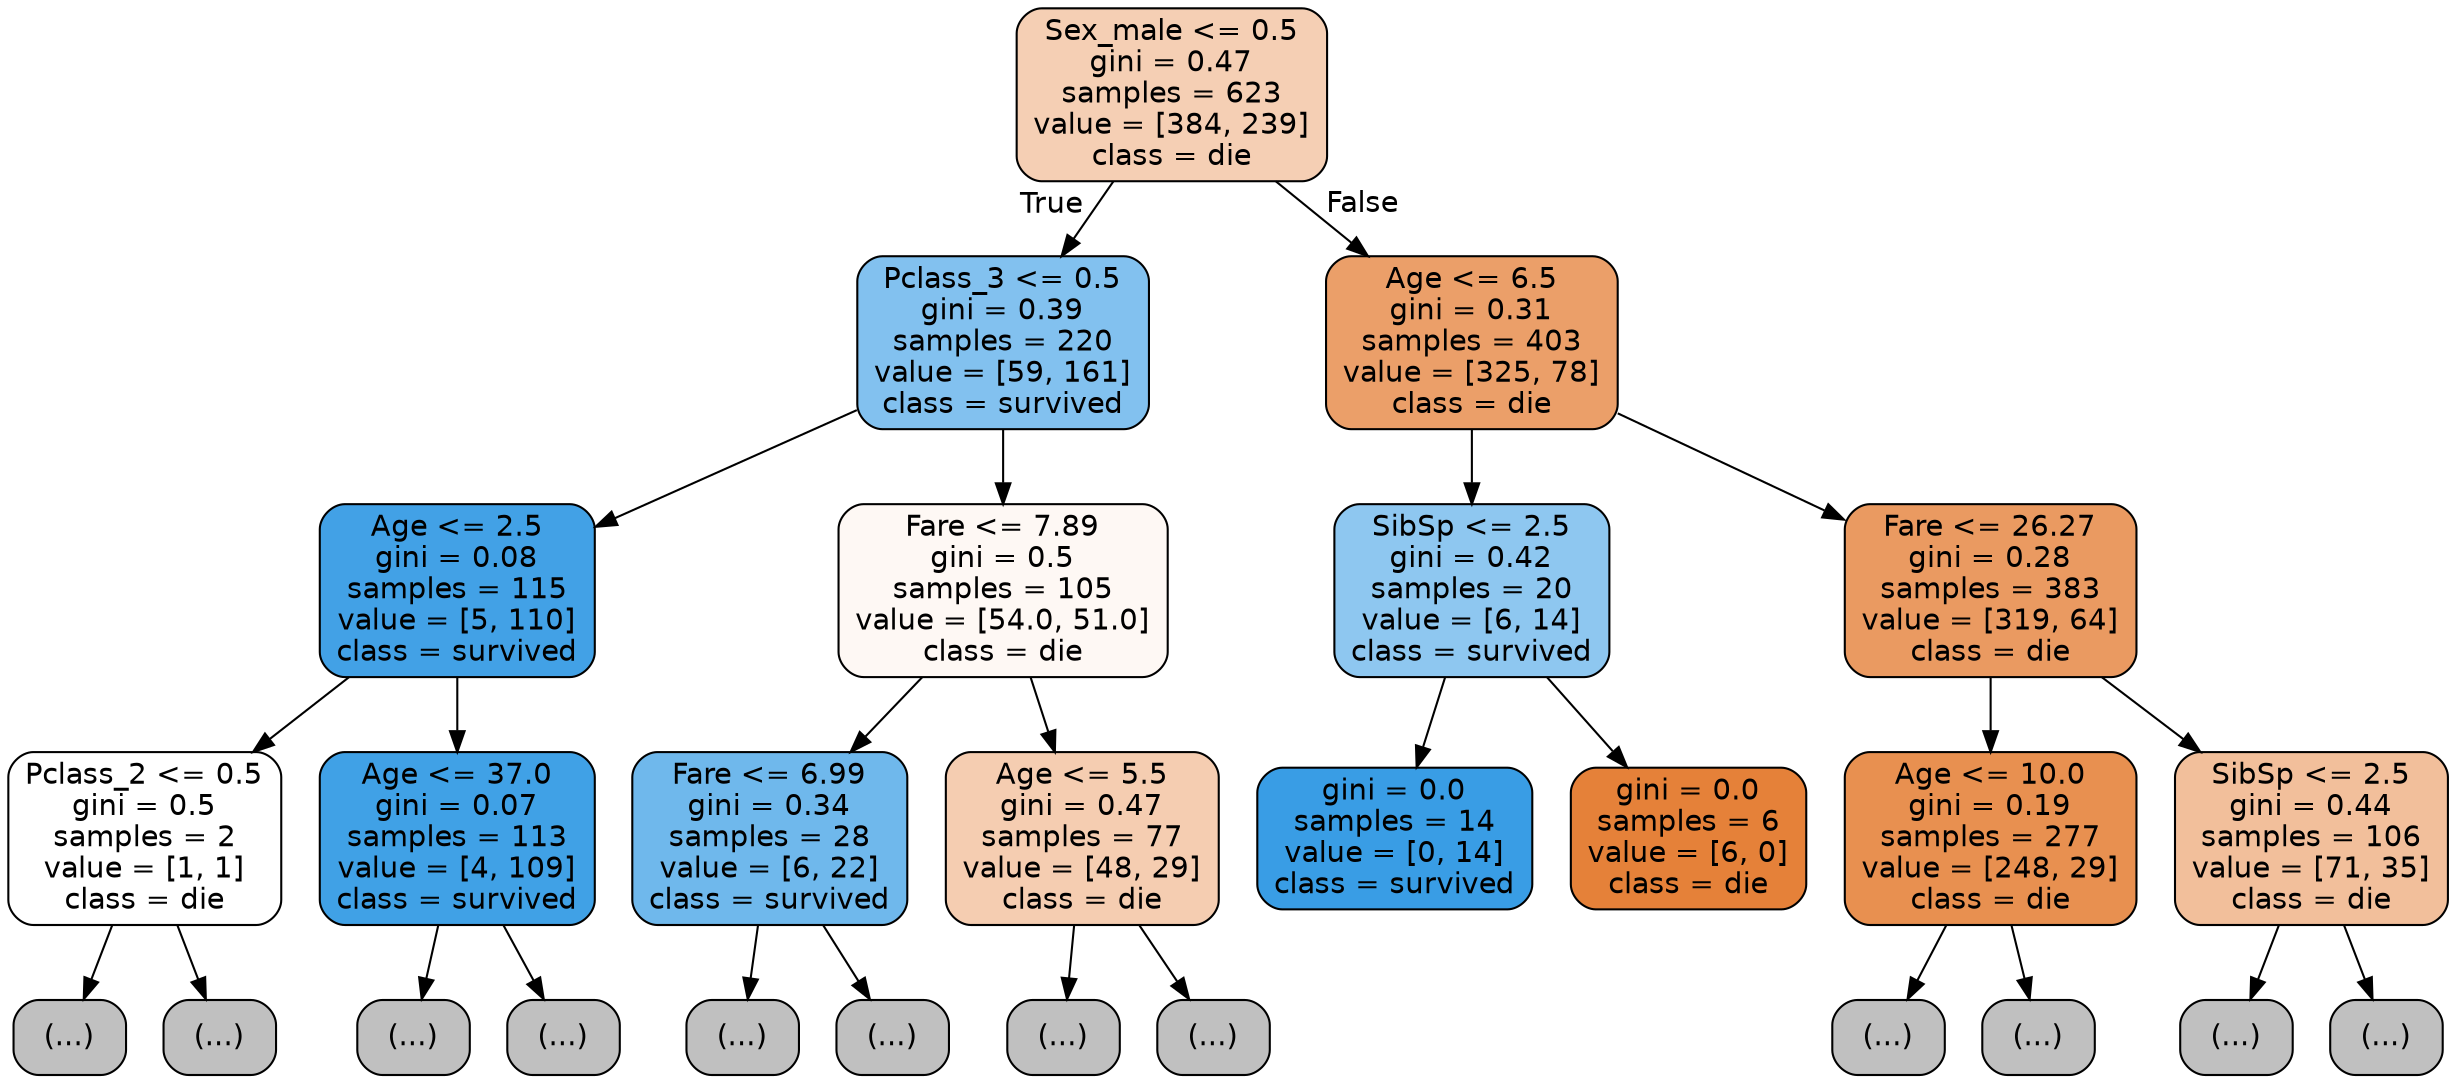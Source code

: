 digraph Tree {
node [shape=box, style="filled, rounded", color="black", fontname="helvetica"] ;
edge [fontname="helvetica"] ;
0 [label="Sex_male <= 0.5\ngini = 0.47\nsamples = 623\nvalue = [384, 239]\nclass = die", fillcolor="#f5cfb4"] ;
1 [label="Pclass_3 <= 0.5\ngini = 0.39\nsamples = 220\nvalue = [59, 161]\nclass = survived", fillcolor="#82c1ef"] ;
0 -> 1 [labeldistance=2.5, labelangle=45, headlabel="True"] ;
2 [label="Age <= 2.5\ngini = 0.08\nsamples = 115\nvalue = [5, 110]\nclass = survived", fillcolor="#42a1e6"] ;
1 -> 2 ;
3 [label="Pclass_2 <= 0.5\ngini = 0.5\nsamples = 2\nvalue = [1, 1]\nclass = die", fillcolor="#ffffff"] ;
2 -> 3 ;
4 [label="(...)", fillcolor="#C0C0C0"] ;
3 -> 4 ;
5 [label="(...)", fillcolor="#C0C0C0"] ;
3 -> 5 ;
6 [label="Age <= 37.0\ngini = 0.07\nsamples = 113\nvalue = [4, 109]\nclass = survived", fillcolor="#40a1e6"] ;
2 -> 6 ;
7 [label="(...)", fillcolor="#C0C0C0"] ;
6 -> 7 ;
14 [label="(...)", fillcolor="#C0C0C0"] ;
6 -> 14 ;
27 [label="Fare <= 7.89\ngini = 0.5\nsamples = 105\nvalue = [54.0, 51.0]\nclass = die", fillcolor="#fef8f4"] ;
1 -> 27 ;
28 [label="Fare <= 6.99\ngini = 0.34\nsamples = 28\nvalue = [6, 22]\nclass = survived", fillcolor="#6fb8ec"] ;
27 -> 28 ;
29 [label="(...)", fillcolor="#C0C0C0"] ;
28 -> 29 ;
30 [label="(...)", fillcolor="#C0C0C0"] ;
28 -> 30 ;
51 [label="Age <= 5.5\ngini = 0.47\nsamples = 77\nvalue = [48, 29]\nclass = die", fillcolor="#f5cdb1"] ;
27 -> 51 ;
52 [label="(...)", fillcolor="#C0C0C0"] ;
51 -> 52 ;
59 [label="(...)", fillcolor="#C0C0C0"] ;
51 -> 59 ;
100 [label="Age <= 6.5\ngini = 0.31\nsamples = 403\nvalue = [325, 78]\nclass = die", fillcolor="#eb9f69"] ;
0 -> 100 [labeldistance=2.5, labelangle=-45, headlabel="False"] ;
101 [label="SibSp <= 2.5\ngini = 0.42\nsamples = 20\nvalue = [6, 14]\nclass = survived", fillcolor="#8ec7f0"] ;
100 -> 101 ;
102 [label="gini = 0.0\nsamples = 14\nvalue = [0, 14]\nclass = survived", fillcolor="#399de5"] ;
101 -> 102 ;
103 [label="gini = 0.0\nsamples = 6\nvalue = [6, 0]\nclass = die", fillcolor="#e58139"] ;
101 -> 103 ;
104 [label="Fare <= 26.27\ngini = 0.28\nsamples = 383\nvalue = [319, 64]\nclass = die", fillcolor="#ea9a61"] ;
100 -> 104 ;
105 [label="Age <= 10.0\ngini = 0.19\nsamples = 277\nvalue = [248, 29]\nclass = die", fillcolor="#e89050"] ;
104 -> 105 ;
106 [label="(...)", fillcolor="#C0C0C0"] ;
105 -> 106 ;
107 [label="(...)", fillcolor="#C0C0C0"] ;
105 -> 107 ;
220 [label="SibSp <= 2.5\ngini = 0.44\nsamples = 106\nvalue = [71, 35]\nclass = die", fillcolor="#f2bf9b"] ;
104 -> 220 ;
221 [label="(...)", fillcolor="#C0C0C0"] ;
220 -> 221 ;
284 [label="(...)", fillcolor="#C0C0C0"] ;
220 -> 284 ;
}